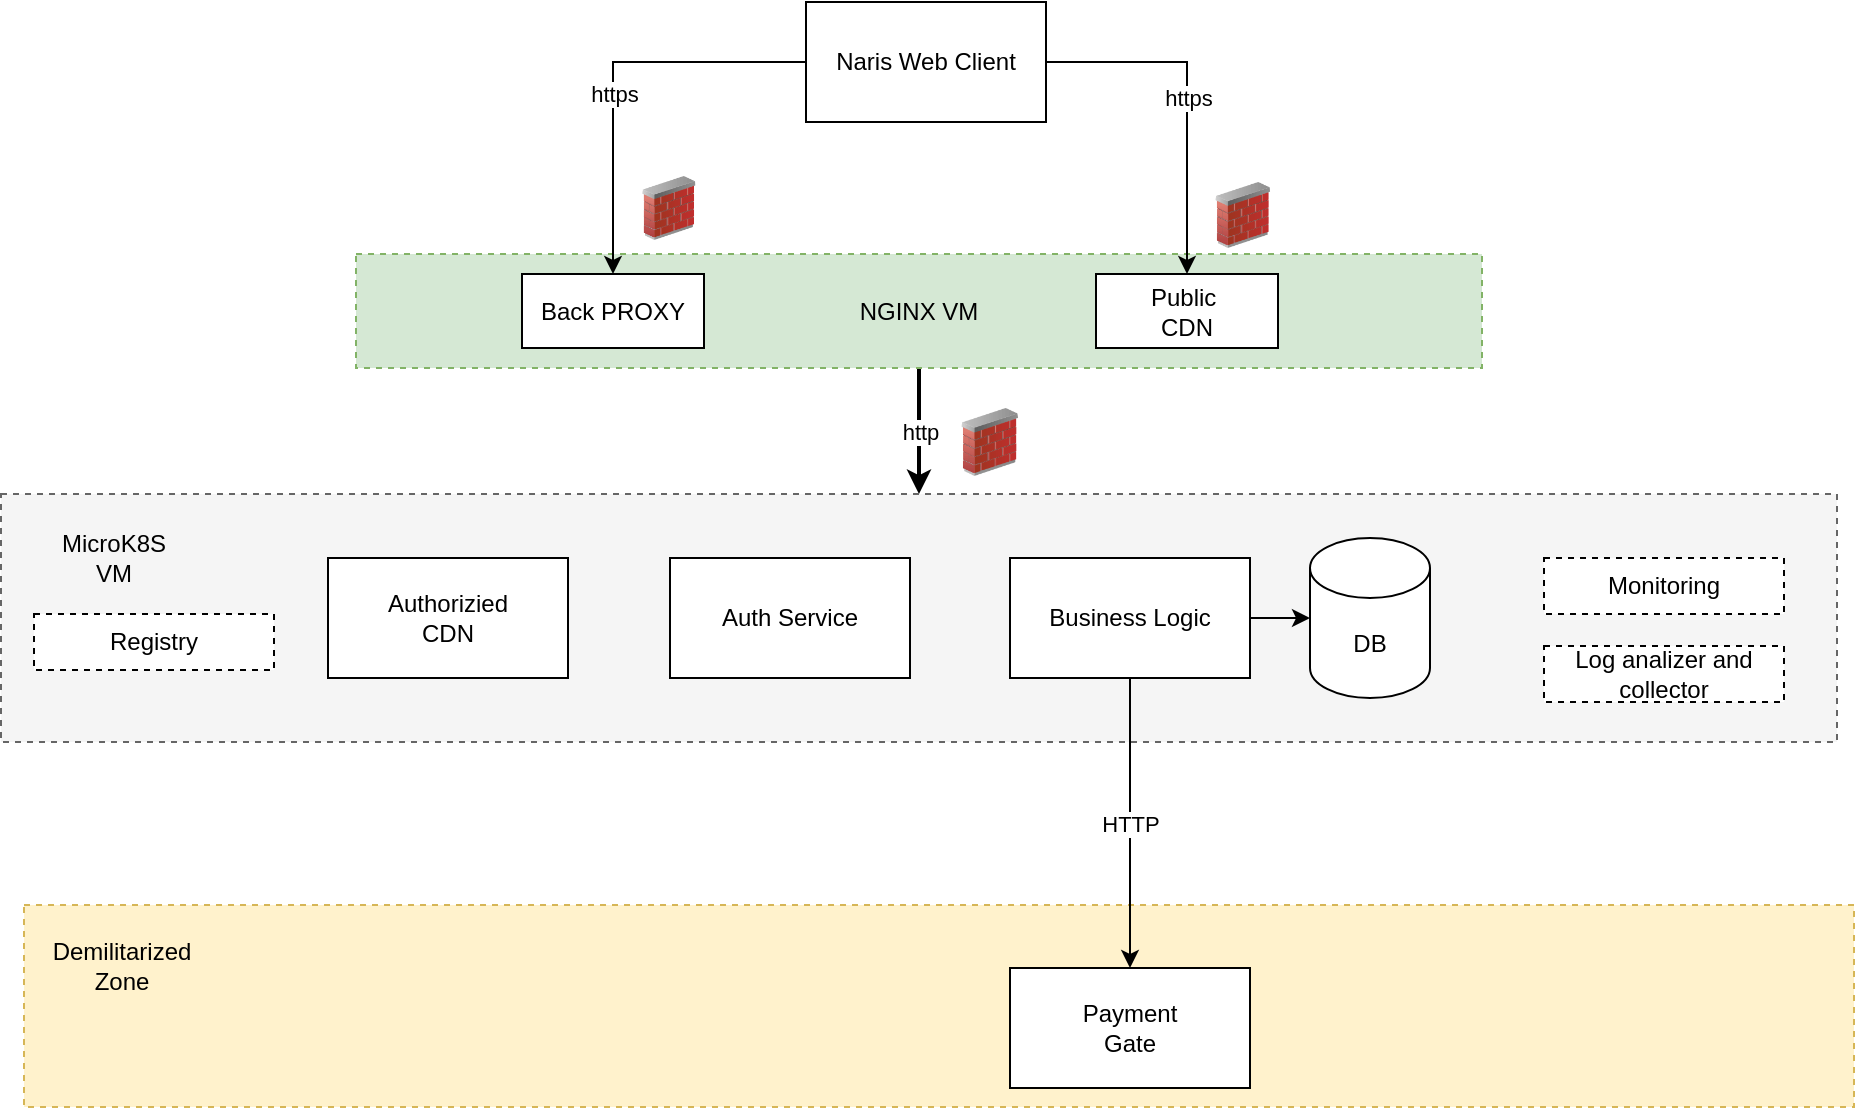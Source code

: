 <mxfile version="20.6.0" type="device"><diagram id="Qyiw64IUVJsAJ8HvKNjb" name="Page-1"><mxGraphModel dx="2779" dy="1328" grid="0" gridSize="10" guides="1" tooltips="1" connect="1" arrows="1" fold="1" page="0" pageScale="1" pageWidth="827" pageHeight="1169" math="0" shadow="0"><root><mxCell id="0"/><mxCell id="1" parent="0"/><mxCell id="6SYIY_CdH99PWPE25tR5-28" value="http" style="edgeStyle=orthogonalEdgeStyle;rounded=0;orthogonalLoop=1;jettySize=auto;html=1;strokeWidth=2;" parent="1" source="6SYIY_CdH99PWPE25tR5-19" target="6SYIY_CdH99PWPE25tR5-12" edge="1"><mxGeometry relative="1" as="geometry"/></mxCell><mxCell id="6SYIY_CdH99PWPE25tR5-19" value="NGINX VM" style="rounded=0;whiteSpace=wrap;html=1;dashed=1;fillColor=#d5e8d4;strokeColor=#82b366;" parent="1" vertex="1"><mxGeometry x="110" y="192" width="563" height="57" as="geometry"/></mxCell><mxCell id="6SYIY_CdH99PWPE25tR5-16" value="" style="rounded=0;whiteSpace=wrap;html=1;dashed=1;fillColor=#fff2cc;strokeColor=#d6b656;" parent="1" vertex="1"><mxGeometry x="-56" y="517.5" width="915" height="101" as="geometry"/></mxCell><mxCell id="6SYIY_CdH99PWPE25tR5-12" value="" style="rounded=0;whiteSpace=wrap;html=1;fillColor=#f5f5f5;fontColor=#333333;strokeColor=#666666;dashed=1;" parent="1" vertex="1"><mxGeometry x="-67.5" y="312" width="918" height="124" as="geometry"/></mxCell><mxCell id="6SYIY_CdH99PWPE25tR5-4" style="edgeStyle=orthogonalEdgeStyle;rounded=0;orthogonalLoop=1;jettySize=auto;html=1;entryX=0;entryY=0.5;entryDx=0;entryDy=0;entryPerimeter=0;" parent="1" source="6SYIY_CdH99PWPE25tR5-1" target="6SYIY_CdH99PWPE25tR5-3" edge="1"><mxGeometry relative="1" as="geometry"/></mxCell><mxCell id="6SYIY_CdH99PWPE25tR5-18" value="HTTP" style="edgeStyle=orthogonalEdgeStyle;rounded=0;orthogonalLoop=1;jettySize=auto;html=1;" parent="1" source="6SYIY_CdH99PWPE25tR5-1" target="6SYIY_CdH99PWPE25tR5-11" edge="1"><mxGeometry relative="1" as="geometry"/></mxCell><mxCell id="6SYIY_CdH99PWPE25tR5-1" value="Business Logic" style="rounded=0;whiteSpace=wrap;html=1;" parent="1" vertex="1"><mxGeometry x="437" y="344" width="120" height="60" as="geometry"/></mxCell><mxCell id="6SYIY_CdH99PWPE25tR5-7" value="https" style="edgeStyle=orthogonalEdgeStyle;rounded=0;orthogonalLoop=1;jettySize=auto;html=1;" parent="1" source="6SYIY_CdH99PWPE25tR5-2" target="6SYIY_CdH99PWPE25tR5-26" edge="1"><mxGeometry x="0.101" relative="1" as="geometry"><mxPoint x="227" y="137" as="targetPoint"/><mxPoint y="1" as="offset"/></mxGeometry></mxCell><mxCell id="6SYIY_CdH99PWPE25tR5-10" value="https" style="edgeStyle=orthogonalEdgeStyle;rounded=0;orthogonalLoop=1;jettySize=auto;html=1;entryX=0.5;entryY=0;entryDx=0;entryDy=0;" parent="1" source="6SYIY_CdH99PWPE25tR5-2" target="6SYIY_CdH99PWPE25tR5-9" edge="1"><mxGeometry relative="1" as="geometry"/></mxCell><mxCell id="6SYIY_CdH99PWPE25tR5-2" value="Naris Web Client" style="rounded=0;whiteSpace=wrap;html=1;" parent="1" vertex="1"><mxGeometry x="335" y="66" width="120" height="60" as="geometry"/></mxCell><mxCell id="6SYIY_CdH99PWPE25tR5-3" value="DB" style="shape=cylinder3;whiteSpace=wrap;html=1;boundedLbl=1;backgroundOutline=1;size=15;" parent="1" vertex="1"><mxGeometry x="587" y="334" width="60" height="80" as="geometry"/></mxCell><mxCell id="6SYIY_CdH99PWPE25tR5-6" value="Authorizied&lt;br&gt;CDN" style="rounded=0;whiteSpace=wrap;html=1;" parent="1" vertex="1"><mxGeometry x="96" y="344" width="120" height="60" as="geometry"/></mxCell><mxCell id="6SYIY_CdH99PWPE25tR5-9" value="Public&amp;nbsp;&lt;br&gt;CDN" style="rounded=0;whiteSpace=wrap;html=1;" parent="1" vertex="1"><mxGeometry x="480" y="202" width="91" height="37" as="geometry"/></mxCell><mxCell id="6SYIY_CdH99PWPE25tR5-11" value="Payment&lt;br&gt;Gate" style="rounded=0;whiteSpace=wrap;html=1;" parent="1" vertex="1"><mxGeometry x="437" y="549" width="120" height="60" as="geometry"/></mxCell><mxCell id="6SYIY_CdH99PWPE25tR5-13" value="MicroK8S VM" style="text;html=1;strokeColor=none;fillColor=none;align=center;verticalAlign=middle;whiteSpace=wrap;rounded=0;" parent="1" vertex="1"><mxGeometry x="-41" y="329" width="60" height="30" as="geometry"/></mxCell><mxCell id="6SYIY_CdH99PWPE25tR5-17" value="Demilitarized Zone" style="text;html=1;strokeColor=none;fillColor=none;align=center;verticalAlign=middle;whiteSpace=wrap;rounded=0;dashed=1;" parent="1" vertex="1"><mxGeometry x="-37" y="533" width="60" height="30" as="geometry"/></mxCell><mxCell id="6SYIY_CdH99PWPE25tR5-22" value="Monitoring" style="rounded=0;whiteSpace=wrap;html=1;dashed=1;" parent="1" vertex="1"><mxGeometry x="704" y="344" width="120" height="28" as="geometry"/></mxCell><mxCell id="6SYIY_CdH99PWPE25tR5-24" value="Log analizer and collector" style="rounded=0;whiteSpace=wrap;html=1;dashed=1;" parent="1" vertex="1"><mxGeometry x="704" y="388" width="120" height="28" as="geometry"/></mxCell><mxCell id="6SYIY_CdH99PWPE25tR5-26" value="Back PROXY" style="rounded=0;whiteSpace=wrap;html=1;" parent="1" vertex="1"><mxGeometry x="193" y="202" width="91" height="37" as="geometry"/></mxCell><mxCell id="6SYIY_CdH99PWPE25tR5-29" value="" style="image;html=1;image=img/lib/clip_art/networking/Firewall_02_128x128.png;dashed=1;" parent="1" vertex="1"><mxGeometry x="407" y="269" width="40" height="34" as="geometry"/></mxCell><mxCell id="6SYIY_CdH99PWPE25tR5-30" value="" style="image;html=1;image=img/lib/clip_art/networking/Firewall_02_128x128.png;dashed=1;" parent="1" vertex="1"><mxGeometry x="245" y="153" width="43" height="32" as="geometry"/></mxCell><mxCell id="6SYIY_CdH99PWPE25tR5-31" value="" style="image;html=1;image=img/lib/clip_art/networking/Firewall_02_128x128.png;dashed=1;" parent="1" vertex="1"><mxGeometry x="533" y="156" width="41" height="33" as="geometry"/></mxCell><mxCell id="6SYIY_CdH99PWPE25tR5-32" value="Registry" style="rounded=0;whiteSpace=wrap;html=1;dashed=1;" parent="1" vertex="1"><mxGeometry x="-51" y="372" width="120" height="28" as="geometry"/></mxCell><mxCell id="mFhQxnF2gzgvmmM1A4N5-1" value="Auth Service" style="rounded=0;whiteSpace=wrap;html=1;" vertex="1" parent="1"><mxGeometry x="267" y="344" width="120" height="60" as="geometry"/></mxCell></root></mxGraphModel></diagram></mxfile>